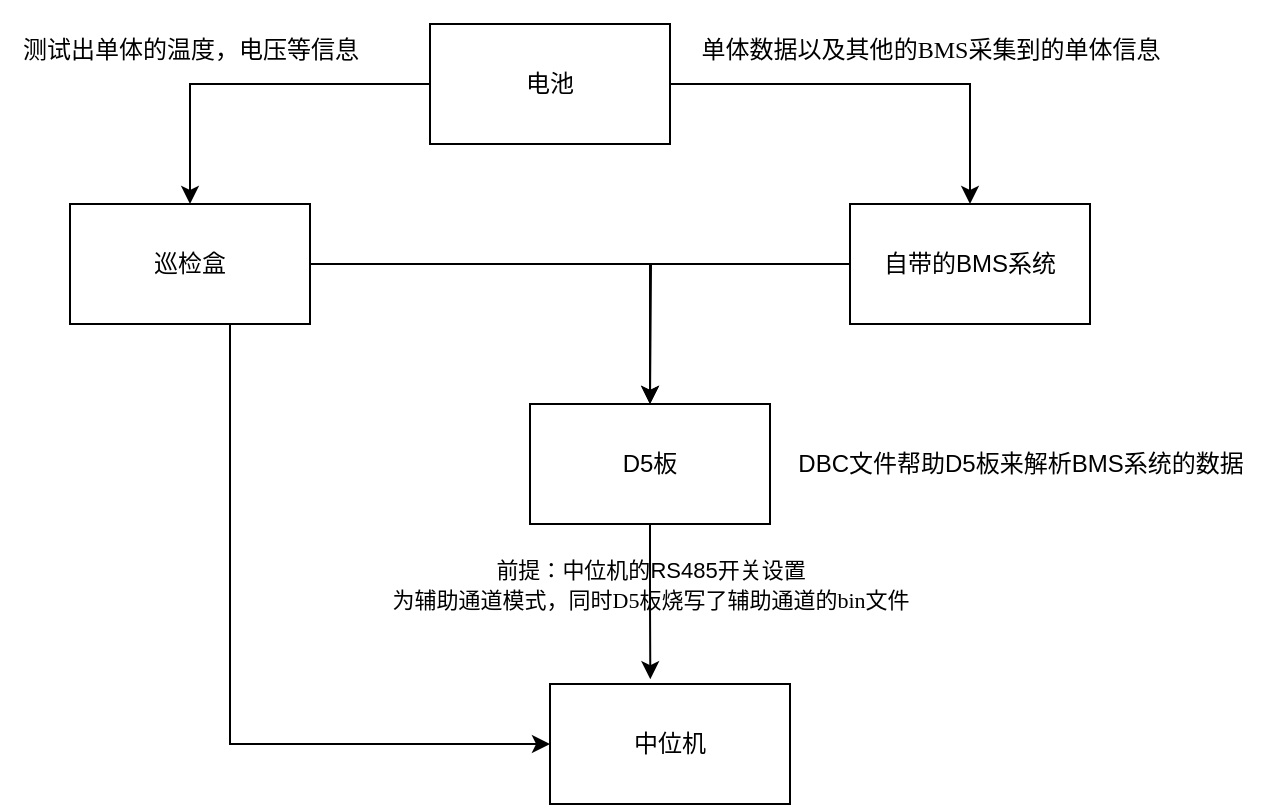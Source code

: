 <mxfile version="21.7.1" type="github">
  <diagram name="第 1 页" id="o_RouGN3BLAgoYxDXF1j">
    <mxGraphModel dx="1002" dy="569" grid="1" gridSize="10" guides="1" tooltips="1" connect="1" arrows="1" fold="1" page="1" pageScale="1" pageWidth="827" pageHeight="1169" math="0" shadow="0">
      <root>
        <mxCell id="0" />
        <mxCell id="1" parent="0" />
        <mxCell id="tXvuzdV0LFpeRvJIC6YF-3" style="edgeStyle=orthogonalEdgeStyle;rounded=0;orthogonalLoop=1;jettySize=auto;html=1;entryX=0.5;entryY=0;entryDx=0;entryDy=0;" edge="1" parent="1" source="tXvuzdV0LFpeRvJIC6YF-1" target="tXvuzdV0LFpeRvJIC6YF-2">
          <mxGeometry relative="1" as="geometry" />
        </mxCell>
        <mxCell id="tXvuzdV0LFpeRvJIC6YF-14" style="edgeStyle=orthogonalEdgeStyle;rounded=0;orthogonalLoop=1;jettySize=auto;html=1;entryX=0.5;entryY=0;entryDx=0;entryDy=0;" edge="1" parent="1" source="tXvuzdV0LFpeRvJIC6YF-1" target="tXvuzdV0LFpeRvJIC6YF-5">
          <mxGeometry relative="1" as="geometry" />
        </mxCell>
        <mxCell id="tXvuzdV0LFpeRvJIC6YF-1" value="电池" style="rounded=0;whiteSpace=wrap;html=1;" vertex="1" parent="1">
          <mxGeometry x="280" y="240" width="120" height="60" as="geometry" />
        </mxCell>
        <mxCell id="tXvuzdV0LFpeRvJIC6YF-16" style="edgeStyle=orthogonalEdgeStyle;rounded=0;orthogonalLoop=1;jettySize=auto;html=1;entryX=0;entryY=0.5;entryDx=0;entryDy=0;" edge="1" parent="1" source="tXvuzdV0LFpeRvJIC6YF-2" target="tXvuzdV0LFpeRvJIC6YF-10">
          <mxGeometry relative="1" as="geometry">
            <mxPoint x="160" y="620" as="targetPoint" />
            <Array as="points">
              <mxPoint x="180" y="600" />
            </Array>
          </mxGeometry>
        </mxCell>
        <mxCell id="tXvuzdV0LFpeRvJIC6YF-19" style="edgeStyle=orthogonalEdgeStyle;rounded=0;orthogonalLoop=1;jettySize=auto;html=1;" edge="1" parent="1" source="tXvuzdV0LFpeRvJIC6YF-2" target="tXvuzdV0LFpeRvJIC6YF-7">
          <mxGeometry relative="1" as="geometry" />
        </mxCell>
        <mxCell id="tXvuzdV0LFpeRvJIC6YF-2" value="巡检盒" style="rounded=0;whiteSpace=wrap;html=1;" vertex="1" parent="1">
          <mxGeometry x="100" y="330" width="120" height="60" as="geometry" />
        </mxCell>
        <mxCell id="tXvuzdV0LFpeRvJIC6YF-4" value="测试出单体的温度，电压等信息" style="text;html=1;align=center;verticalAlign=middle;resizable=0;points=[];autosize=1;strokeColor=none;fillColor=none;" vertex="1" parent="1">
          <mxGeometry x="65" y="238" width="190" height="30" as="geometry" />
        </mxCell>
        <mxCell id="tXvuzdV0LFpeRvJIC6YF-21" style="edgeStyle=orthogonalEdgeStyle;rounded=0;orthogonalLoop=1;jettySize=auto;html=1;" edge="1" parent="1" source="tXvuzdV0LFpeRvJIC6YF-5">
          <mxGeometry relative="1" as="geometry">
            <mxPoint x="390" y="430" as="targetPoint" />
          </mxGeometry>
        </mxCell>
        <mxCell id="tXvuzdV0LFpeRvJIC6YF-5" value="自带的BMS系统" style="rounded=0;whiteSpace=wrap;html=1;" vertex="1" parent="1">
          <mxGeometry x="490" y="330" width="120" height="60" as="geometry" />
        </mxCell>
        <mxCell id="tXvuzdV0LFpeRvJIC6YF-18" style="edgeStyle=orthogonalEdgeStyle;rounded=0;orthogonalLoop=1;jettySize=auto;html=1;entryX=0.418;entryY=-0.04;entryDx=0;entryDy=0;entryPerimeter=0;" edge="1" parent="1" source="tXvuzdV0LFpeRvJIC6YF-7" target="tXvuzdV0LFpeRvJIC6YF-10">
          <mxGeometry relative="1" as="geometry" />
        </mxCell>
        <mxCell id="tXvuzdV0LFpeRvJIC6YF-7" value="D5板" style="rounded=0;whiteSpace=wrap;html=1;" vertex="1" parent="1">
          <mxGeometry x="330" y="430" width="120" height="60" as="geometry" />
        </mxCell>
        <mxCell id="tXvuzdV0LFpeRvJIC6YF-10" value="中位机" style="rounded=0;whiteSpace=wrap;html=1;" vertex="1" parent="1">
          <mxGeometry x="340" y="570" width="120" height="60" as="geometry" />
        </mxCell>
        <mxCell id="tXvuzdV0LFpeRvJIC6YF-13" value="&lt;font style=&quot;font-size: 11px;&quot;&gt;前提：&lt;font style=&quot;font-size: 11px;&quot; face=&quot;宋体&quot;&gt;中位机的&lt;/font&gt;RS485&lt;font style=&quot;font-size: 11px;&quot; face=&quot;宋体&quot;&gt;开关设置&lt;br&gt;为辅助通道模式，同时&lt;/font&gt;&lt;font style=&quot;font-size: 11px;&quot; face=&quot;Calibri&quot;&gt;D5&lt;/font&gt;&lt;font style=&quot;font-size: 11px;&quot; face=&quot;宋体&quot;&gt;板烧写了辅助通道的&lt;/font&gt;&lt;span style=&quot;background-color: initial; font-family: 宋体; font-size: 11px;&quot;&gt;&lt;font style=&quot;font-size: 11px;&quot; face=&quot;Calibri&quot;&gt;b&lt;/font&gt;&lt;/span&gt;&lt;span style=&quot;background-color: initial; font-family: Calibri; font-size: 11px;&quot;&gt;in&lt;font style=&quot;font-size: 11px;&quot; face=&quot;宋体&quot;&gt;文件&lt;/font&gt;&lt;/span&gt;&lt;/font&gt;" style="text;html=1;align=center;verticalAlign=middle;resizable=0;points=[];autosize=1;strokeColor=none;fillColor=none;" vertex="1" parent="1">
          <mxGeometry x="240" y="500" width="300" height="40" as="geometry" />
        </mxCell>
        <mxCell id="tXvuzdV0LFpeRvJIC6YF-15" value="&lt;p class=&quot;MsoNormal&quot; style=&quot;font-size: 12px;&quot;&gt;&lt;font face=&quot;宋体&quot; style=&quot;font-size: 12px;&quot;&gt;单体数据以及其他&lt;/font&gt;&lt;span style=&quot;font-family: 宋体; font-size: 12px;&quot;&gt;的&lt;/span&gt;&lt;span style=&quot;font-family: Calibri; font-size: 12px;&quot;&gt;BMS&lt;/span&gt;&lt;span style=&quot;font-family: 宋体; font-size: 12px;&quot;&gt;采集&lt;/span&gt;&lt;span style=&quot;font-family: Calibri; font-size: 12px;&quot;&gt;&lt;font face=&quot;宋体&quot; style=&quot;font-size: 12px;&quot;&gt;到的单体信息&lt;/font&gt;&lt;/span&gt;&lt;/p&gt;" style="text;html=1;align=center;verticalAlign=middle;resizable=0;points=[];autosize=1;strokeColor=none;fillColor=none;strokeWidth=1;fontSize=12;fontStyle=0" vertex="1" parent="1">
          <mxGeometry x="405" y="228" width="250" height="50" as="geometry" />
        </mxCell>
        <mxCell id="tXvuzdV0LFpeRvJIC6YF-23" value="DBC文件帮助D5板来解析BMS系统的数据" style="text;html=1;align=center;verticalAlign=middle;resizable=0;points=[];autosize=1;strokeColor=none;fillColor=none;" vertex="1" parent="1">
          <mxGeometry x="450" y="445" width="250" height="30" as="geometry" />
        </mxCell>
      </root>
    </mxGraphModel>
  </diagram>
</mxfile>
